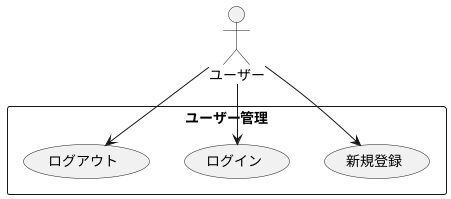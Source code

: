 @startuml

actor ユーザー

rectangle "ユーザー管理" {
  usecase "新規登録" as UC1
  usecase "ログイン" as UC2
  usecase "ログアウト" as UC3
}

ユーザー --> UC1
ユーザー --> UC2
ユーザー --> UC3

@enduml